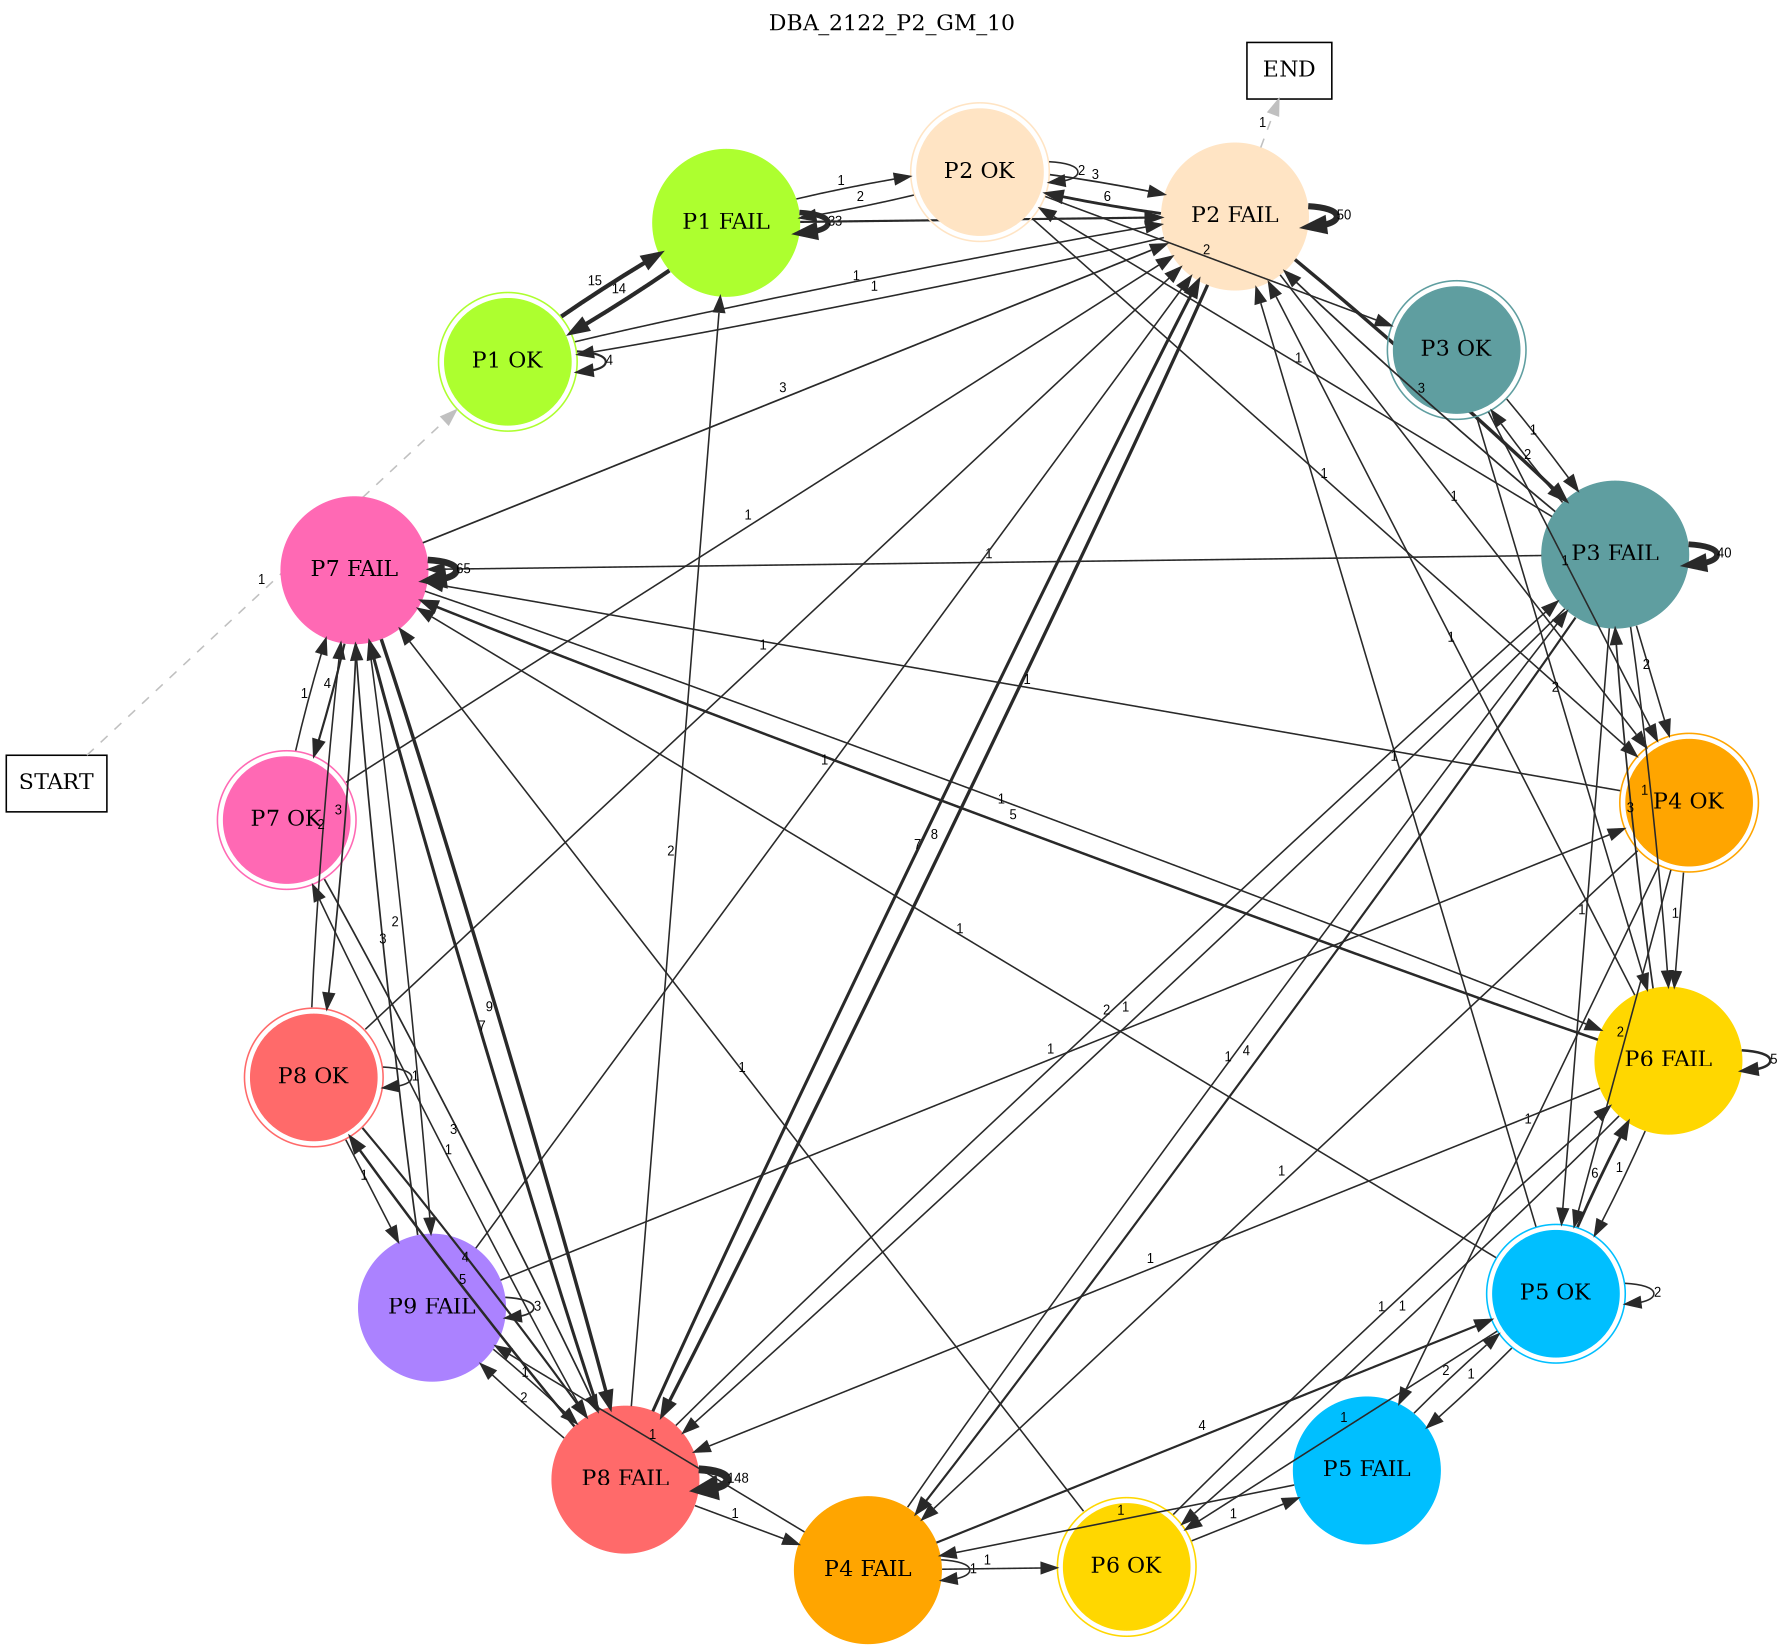 digraph DBA_2122_P2_GM_10 {
	labelloc="t";
	label=DBA_2122_P2_GM_10;
	dpi = 150
	size="16,11!";
	margin = 0;
layout=circo;
"START" [shape=box, fillcolor=white, style=filled, color=black]
"P1 OK" [shape=circle, color=greenyellow, peripheries=2, style=filled]
"P1 FAIL" [shape=circle, color=greenyellow, style=filled]
"P2 FAIL" [shape=circle, color=bisque, style=filled]
"P2 OK" [shape=circle, color=bisque, peripheries=2, style=filled]
"P3 FAIL" [shape=circle, color=cadetblue, style=filled]
"P3 OK" [shape=circle, color=cadetblue, peripheries=2, style=filled]
"P4 OK" [shape=circle, color=orange, peripheries=2, style=filled]
"P4 FAIL" [shape=circle, color=orange, style=filled]
"P5 OK" [shape=circle, color=deepskyblue, peripheries=2, style=filled]
"P6 FAIL" [shape=circle, color=gold, style=filled]
"P5 FAIL" [shape=circle, color=deepskyblue, style=filled]
"P6 OK" [shape=circle, color=gold, peripheries=2, style=filled]
"P8 FAIL" [shape=circle, color=indianred1, style=filled]
"P7 FAIL" [shape=circle, color=hotpink, style=filled]
"P9 FAIL" [shape=circle, color=mediumpurple1, style=filled]
"P8 OK" [shape=circle, color=indianred1, peripheries=2, style=filled]
"P7 OK" [shape=circle, color=hotpink, peripheries=2, style=filled]
"END" [shape=box, fillcolor=white, style=filled, color=black]
"START" -> "P1 OK" [ style = dashed color=grey label ="1" labelfloat=false fontname="Arial" fontsize=8]

"P1 OK" -> "P1 OK" [ color=grey16 penwidth = "1.38629436111989"label ="4" labelfloat=false fontname="Arial" fontsize=8]

"P1 OK" -> "P1 FAIL" [ color=grey16 penwidth = "2.70805020110221"label ="15" labelfloat=false fontname="Arial" fontsize=8]

"P1 OK" -> "P2 FAIL" [ color=grey16 penwidth = "1"label ="1" labelfloat=false fontname="Arial" fontsize=8]

"P1 FAIL" -> "P1 OK" [ color=grey16 penwidth = "2.63905732961526"label ="14" labelfloat=false fontname="Arial" fontsize=8]

"P1 FAIL" -> "P1 FAIL" [ color=grey16 penwidth = "3.49650756146648"label ="33" labelfloat=false fontname="Arial" fontsize=8]

"P1 FAIL" -> "P2 FAIL" [ color=grey16 penwidth = "1.38629436111989"label ="4" labelfloat=false fontname="Arial" fontsize=8]

"P1 FAIL" -> "P2 OK" [ color=grey16 penwidth = "1"label ="1" labelfloat=false fontname="Arial" fontsize=8]

"P2 FAIL" -> "P1 OK" [ color=grey16 penwidth = "1"label ="1" labelfloat=false fontname="Arial" fontsize=8]

"P2 FAIL" -> "P2 FAIL" [ color=grey16 penwidth = "3.91202300542815"label ="50" labelfloat=false fontname="Arial" fontsize=8]

"P2 FAIL" -> "P2 OK" [ color=grey16 penwidth = "1.79175946922805"label ="6" labelfloat=false fontname="Arial" fontsize=8]

"P2 FAIL" -> "P3 FAIL" [ color=grey16 penwidth = "2.19722457733622"label ="9" labelfloat=false fontname="Arial" fontsize=8]

"P2 FAIL" -> "P4 OK" [ color=grey16 penwidth = "1"label ="1" labelfloat=false fontname="Arial" fontsize=8]

"P2 FAIL" -> "P8 FAIL" [ color=grey16 penwidth = "2.07944154167984"label ="8" labelfloat=false fontname="Arial" fontsize=8]

"P2 FAIL" -> "END" [ style = dashed color=grey label ="1" labelfloat=false fontname="Arial" fontsize=8]

"P2 OK" -> "P1 FAIL" [ color=grey16 penwidth = "1"label ="2" labelfloat=false fontname="Arial" fontsize=8]

"P2 OK" -> "P2 FAIL" [ color=grey16 penwidth = "1.09861228866811"label ="3" labelfloat=false fontname="Arial" fontsize=8]

"P2 OK" -> "P2 OK" [ color=grey16 penwidth = "1"label ="2" labelfloat=false fontname="Arial" fontsize=8]

"P2 OK" -> "P3 OK" [ color=grey16 penwidth = "1"label ="2" labelfloat=false fontname="Arial" fontsize=8]

"P2 OK" -> "P4 OK" [ color=grey16 penwidth = "1"label ="1" labelfloat=false fontname="Arial" fontsize=8]

"P3 FAIL" -> "P2 FAIL" [ color=grey16 penwidth = "1.09861228866811"label ="3" labelfloat=false fontname="Arial" fontsize=8]

"P3 FAIL" -> "P2 OK" [ color=grey16 penwidth = "1"label ="1" labelfloat=false fontname="Arial" fontsize=8]

"P3 FAIL" -> "P3 FAIL" [ color=grey16 penwidth = "3.68887945411394"label ="40" labelfloat=false fontname="Arial" fontsize=8]

"P3 FAIL" -> "P3 OK" [ color=grey16 penwidth = "1"label ="2" labelfloat=false fontname="Arial" fontsize=8]

"P3 FAIL" -> "P4 OK" [ color=grey16 penwidth = "1"label ="2" labelfloat=false fontname="Arial" fontsize=8]

"P3 FAIL" -> "P4 FAIL" [ color=grey16 penwidth = "1.38629436111989"label ="4" labelfloat=false fontname="Arial" fontsize=8]

"P3 FAIL" -> "P5 OK" [ color=grey16 penwidth = "1"label ="1" labelfloat=false fontname="Arial" fontsize=8]

"P3 FAIL" -> "P6 FAIL" [ color=grey16 penwidth = "1"label ="1" labelfloat=false fontname="Arial" fontsize=8]

"P3 FAIL" -> "P8 FAIL" [ color=grey16 penwidth = "1"label ="1" labelfloat=false fontname="Arial" fontsize=8]

"P3 FAIL" -> "P7 FAIL" [ color=grey16 penwidth = "1"label ="1" labelfloat=false fontname="Arial" fontsize=8]

"P3 OK" -> "P3 FAIL" [ color=grey16 penwidth = "1"label ="1" labelfloat=false fontname="Arial" fontsize=8]

"P3 OK" -> "P4 OK" [ color=grey16 penwidth = "1"label ="1" labelfloat=false fontname="Arial" fontsize=8]

"P3 OK" -> "P6 FAIL" [ color=grey16 penwidth = "1"label ="2" labelfloat=false fontname="Arial" fontsize=8]

"P4 OK" -> "P4 FAIL" [ color=grey16 penwidth = "1"label ="1" labelfloat=false fontname="Arial" fontsize=8]

"P4 OK" -> "P5 OK" [ color=grey16 penwidth = "1"label ="2" labelfloat=false fontname="Arial" fontsize=8]

"P4 OK" -> "P6 FAIL" [ color=grey16 penwidth = "1"label ="1" labelfloat=false fontname="Arial" fontsize=8]

"P4 OK" -> "P5 FAIL" [ color=grey16 penwidth = "1"label ="1" labelfloat=false fontname="Arial" fontsize=8]

"P4 OK" -> "P7 FAIL" [ color=grey16 penwidth = "1"label ="1" labelfloat=false fontname="Arial" fontsize=8]

"P4 FAIL" -> "P3 FAIL" [ color=grey16 penwidth = "1"label ="1" labelfloat=false fontname="Arial" fontsize=8]

"P4 FAIL" -> "P4 FAIL" [ color=grey16 penwidth = "1"label ="1" labelfloat=false fontname="Arial" fontsize=8]

"P4 FAIL" -> "P5 OK" [ color=grey16 penwidth = "1.38629436111989"label ="4" labelfloat=false fontname="Arial" fontsize=8]

"P4 FAIL" -> "P6 OK" [ color=grey16 penwidth = "1"label ="1" labelfloat=false fontname="Arial" fontsize=8]

"P4 FAIL" -> "P9 FAIL" [ color=grey16 penwidth = "1"label ="1" labelfloat=false fontname="Arial" fontsize=8]

"P5 OK" -> "P2 FAIL" [ color=grey16 penwidth = "1"label ="1" labelfloat=false fontname="Arial" fontsize=8]

"P5 OK" -> "P5 OK" [ color=grey16 penwidth = "1"label ="2" labelfloat=false fontname="Arial" fontsize=8]

"P5 OK" -> "P6 FAIL" [ color=grey16 penwidth = "1.79175946922805"label ="6" labelfloat=false fontname="Arial" fontsize=8]

"P5 OK" -> "P5 FAIL" [ color=grey16 penwidth = "1"label ="1" labelfloat=false fontname="Arial" fontsize=8]

"P5 OK" -> "P6 OK" [ color=grey16 penwidth = "1"label ="1" labelfloat=false fontname="Arial" fontsize=8]

"P5 OK" -> "P7 FAIL" [ color=grey16 penwidth = "1"label ="1" labelfloat=false fontname="Arial" fontsize=8]

"P6 FAIL" -> "P2 FAIL" [ color=grey16 penwidth = "1"label ="1" labelfloat=false fontname="Arial" fontsize=8]

"P6 FAIL" -> "P3 FAIL" [ color=grey16 penwidth = "1.09861228866811"label ="3" labelfloat=false fontname="Arial" fontsize=8]

"P6 FAIL" -> "P5 OK" [ color=grey16 penwidth = "1"label ="1" labelfloat=false fontname="Arial" fontsize=8]

"P6 FAIL" -> "P6 FAIL" [ color=grey16 penwidth = "1.6094379124341"label ="5" labelfloat=false fontname="Arial" fontsize=8]

"P6 FAIL" -> "P6 OK" [ color=grey16 penwidth = "1"label ="1" labelfloat=false fontname="Arial" fontsize=8]

"P6 FAIL" -> "P8 FAIL" [ color=grey16 penwidth = "1"label ="1" labelfloat=false fontname="Arial" fontsize=8]

"P6 FAIL" -> "P7 FAIL" [ color=grey16 penwidth = "1.6094379124341"label ="5" labelfloat=false fontname="Arial" fontsize=8]

"P5 FAIL" -> "P4 FAIL" [ color=grey16 penwidth = "1"label ="1" labelfloat=false fontname="Arial" fontsize=8]

"P5 FAIL" -> "P5 OK" [ color=grey16 penwidth = "1"label ="2" labelfloat=false fontname="Arial" fontsize=8]

"P6 OK" -> "P6 FAIL" [ color=grey16 penwidth = "1"label ="1" labelfloat=false fontname="Arial" fontsize=8]

"P6 OK" -> "P5 FAIL" [ color=grey16 penwidth = "1"label ="1" labelfloat=false fontname="Arial" fontsize=8]

"P6 OK" -> "P7 FAIL" [ color=grey16 penwidth = "1"label ="1" labelfloat=false fontname="Arial" fontsize=8]

"P8 FAIL" -> "P1 FAIL" [ color=grey16 penwidth = "1"label ="2" labelfloat=false fontname="Arial" fontsize=8]

"P8 FAIL" -> "P2 FAIL" [ color=grey16 penwidth = "1.94591014905531"label ="7" labelfloat=false fontname="Arial" fontsize=8]

"P8 FAIL" -> "P3 FAIL" [ color=grey16 penwidth = "1"label ="2" labelfloat=false fontname="Arial" fontsize=8]

"P8 FAIL" -> "P4 FAIL" [ color=grey16 penwidth = "1"label ="1" labelfloat=false fontname="Arial" fontsize=8]

"P8 FAIL" -> "P8 FAIL" [ color=grey16 penwidth = "4.99721227376411"label ="148" labelfloat=false fontname="Arial" fontsize=8]

"P8 FAIL" -> "P7 FAIL" [ color=grey16 penwidth = "1.94591014905531"label ="7" labelfloat=false fontname="Arial" fontsize=8]

"P8 FAIL" -> "P9 FAIL" [ color=grey16 penwidth = "1"label ="2" labelfloat=false fontname="Arial" fontsize=8]

"P8 FAIL" -> "P8 OK" [ color=grey16 penwidth = "1.6094379124341"label ="5" labelfloat=false fontname="Arial" fontsize=8]

"P8 FAIL" -> "P7 OK" [ color=grey16 penwidth = "1"label ="1" labelfloat=false fontname="Arial" fontsize=8]

"P7 FAIL" -> "P2 FAIL" [ color=grey16 penwidth = "1.09861228866811"label ="3" labelfloat=false fontname="Arial" fontsize=8]

"P7 FAIL" -> "P6 FAIL" [ color=grey16 penwidth = "1"label ="1" labelfloat=false fontname="Arial" fontsize=8]

"P7 FAIL" -> "P8 FAIL" [ color=grey16 penwidth = "2.19722457733622"label ="9" labelfloat=false fontname="Arial" fontsize=8]

"P7 FAIL" -> "P7 FAIL" [ color=grey16 penwidth = "4.17438726989564"label ="65" labelfloat=false fontname="Arial" fontsize=8]

"P7 FAIL" -> "P9 FAIL" [ color=grey16 penwidth = "1"label ="2" labelfloat=false fontname="Arial" fontsize=8]

"P7 FAIL" -> "P8 OK" [ color=grey16 penwidth = "1.09861228866811"label ="3" labelfloat=false fontname="Arial" fontsize=8]

"P7 FAIL" -> "P7 OK" [ color=grey16 penwidth = "1.38629436111989"label ="4" labelfloat=false fontname="Arial" fontsize=8]

"P9 FAIL" -> "P2 FAIL" [ color=grey16 penwidth = "1"label ="1" labelfloat=false fontname="Arial" fontsize=8]

"P9 FAIL" -> "P4 OK" [ color=grey16 penwidth = "1"label ="1" labelfloat=false fontname="Arial" fontsize=8]

"P9 FAIL" -> "P8 FAIL" [ color=grey16 penwidth = "1"label ="1" labelfloat=false fontname="Arial" fontsize=8]

"P9 FAIL" -> "P7 FAIL" [ color=grey16 penwidth = "1.09861228866811"label ="3" labelfloat=false fontname="Arial" fontsize=8]

"P9 FAIL" -> "P9 FAIL" [ color=grey16 penwidth = "1.09861228866811"label ="3" labelfloat=false fontname="Arial" fontsize=8]

"P8 OK" -> "P2 FAIL" [ color=grey16 penwidth = "1"label ="1" labelfloat=false fontname="Arial" fontsize=8]

"P8 OK" -> "P8 FAIL" [ color=grey16 penwidth = "1.38629436111989"label ="4" labelfloat=false fontname="Arial" fontsize=8]

"P8 OK" -> "P7 FAIL" [ color=grey16 penwidth = "1"label ="2" labelfloat=false fontname="Arial" fontsize=8]

"P8 OK" -> "P9 FAIL" [ color=grey16 penwidth = "1"label ="1" labelfloat=false fontname="Arial" fontsize=8]

"P8 OK" -> "P8 OK" [ color=grey16 penwidth = "1"label ="1" labelfloat=false fontname="Arial" fontsize=8]

"P7 OK" -> "P2 FAIL" [ color=grey16 penwidth = "1"label ="1" labelfloat=false fontname="Arial" fontsize=8]

"P7 OK" -> "P8 FAIL" [ color=grey16 penwidth = "1.09861228866811"label ="3" labelfloat=false fontname="Arial" fontsize=8]

"P7 OK" -> "P7 FAIL" [ color=grey16 penwidth = "1"label ="1" labelfloat=false fontname="Arial" fontsize=8]

}

